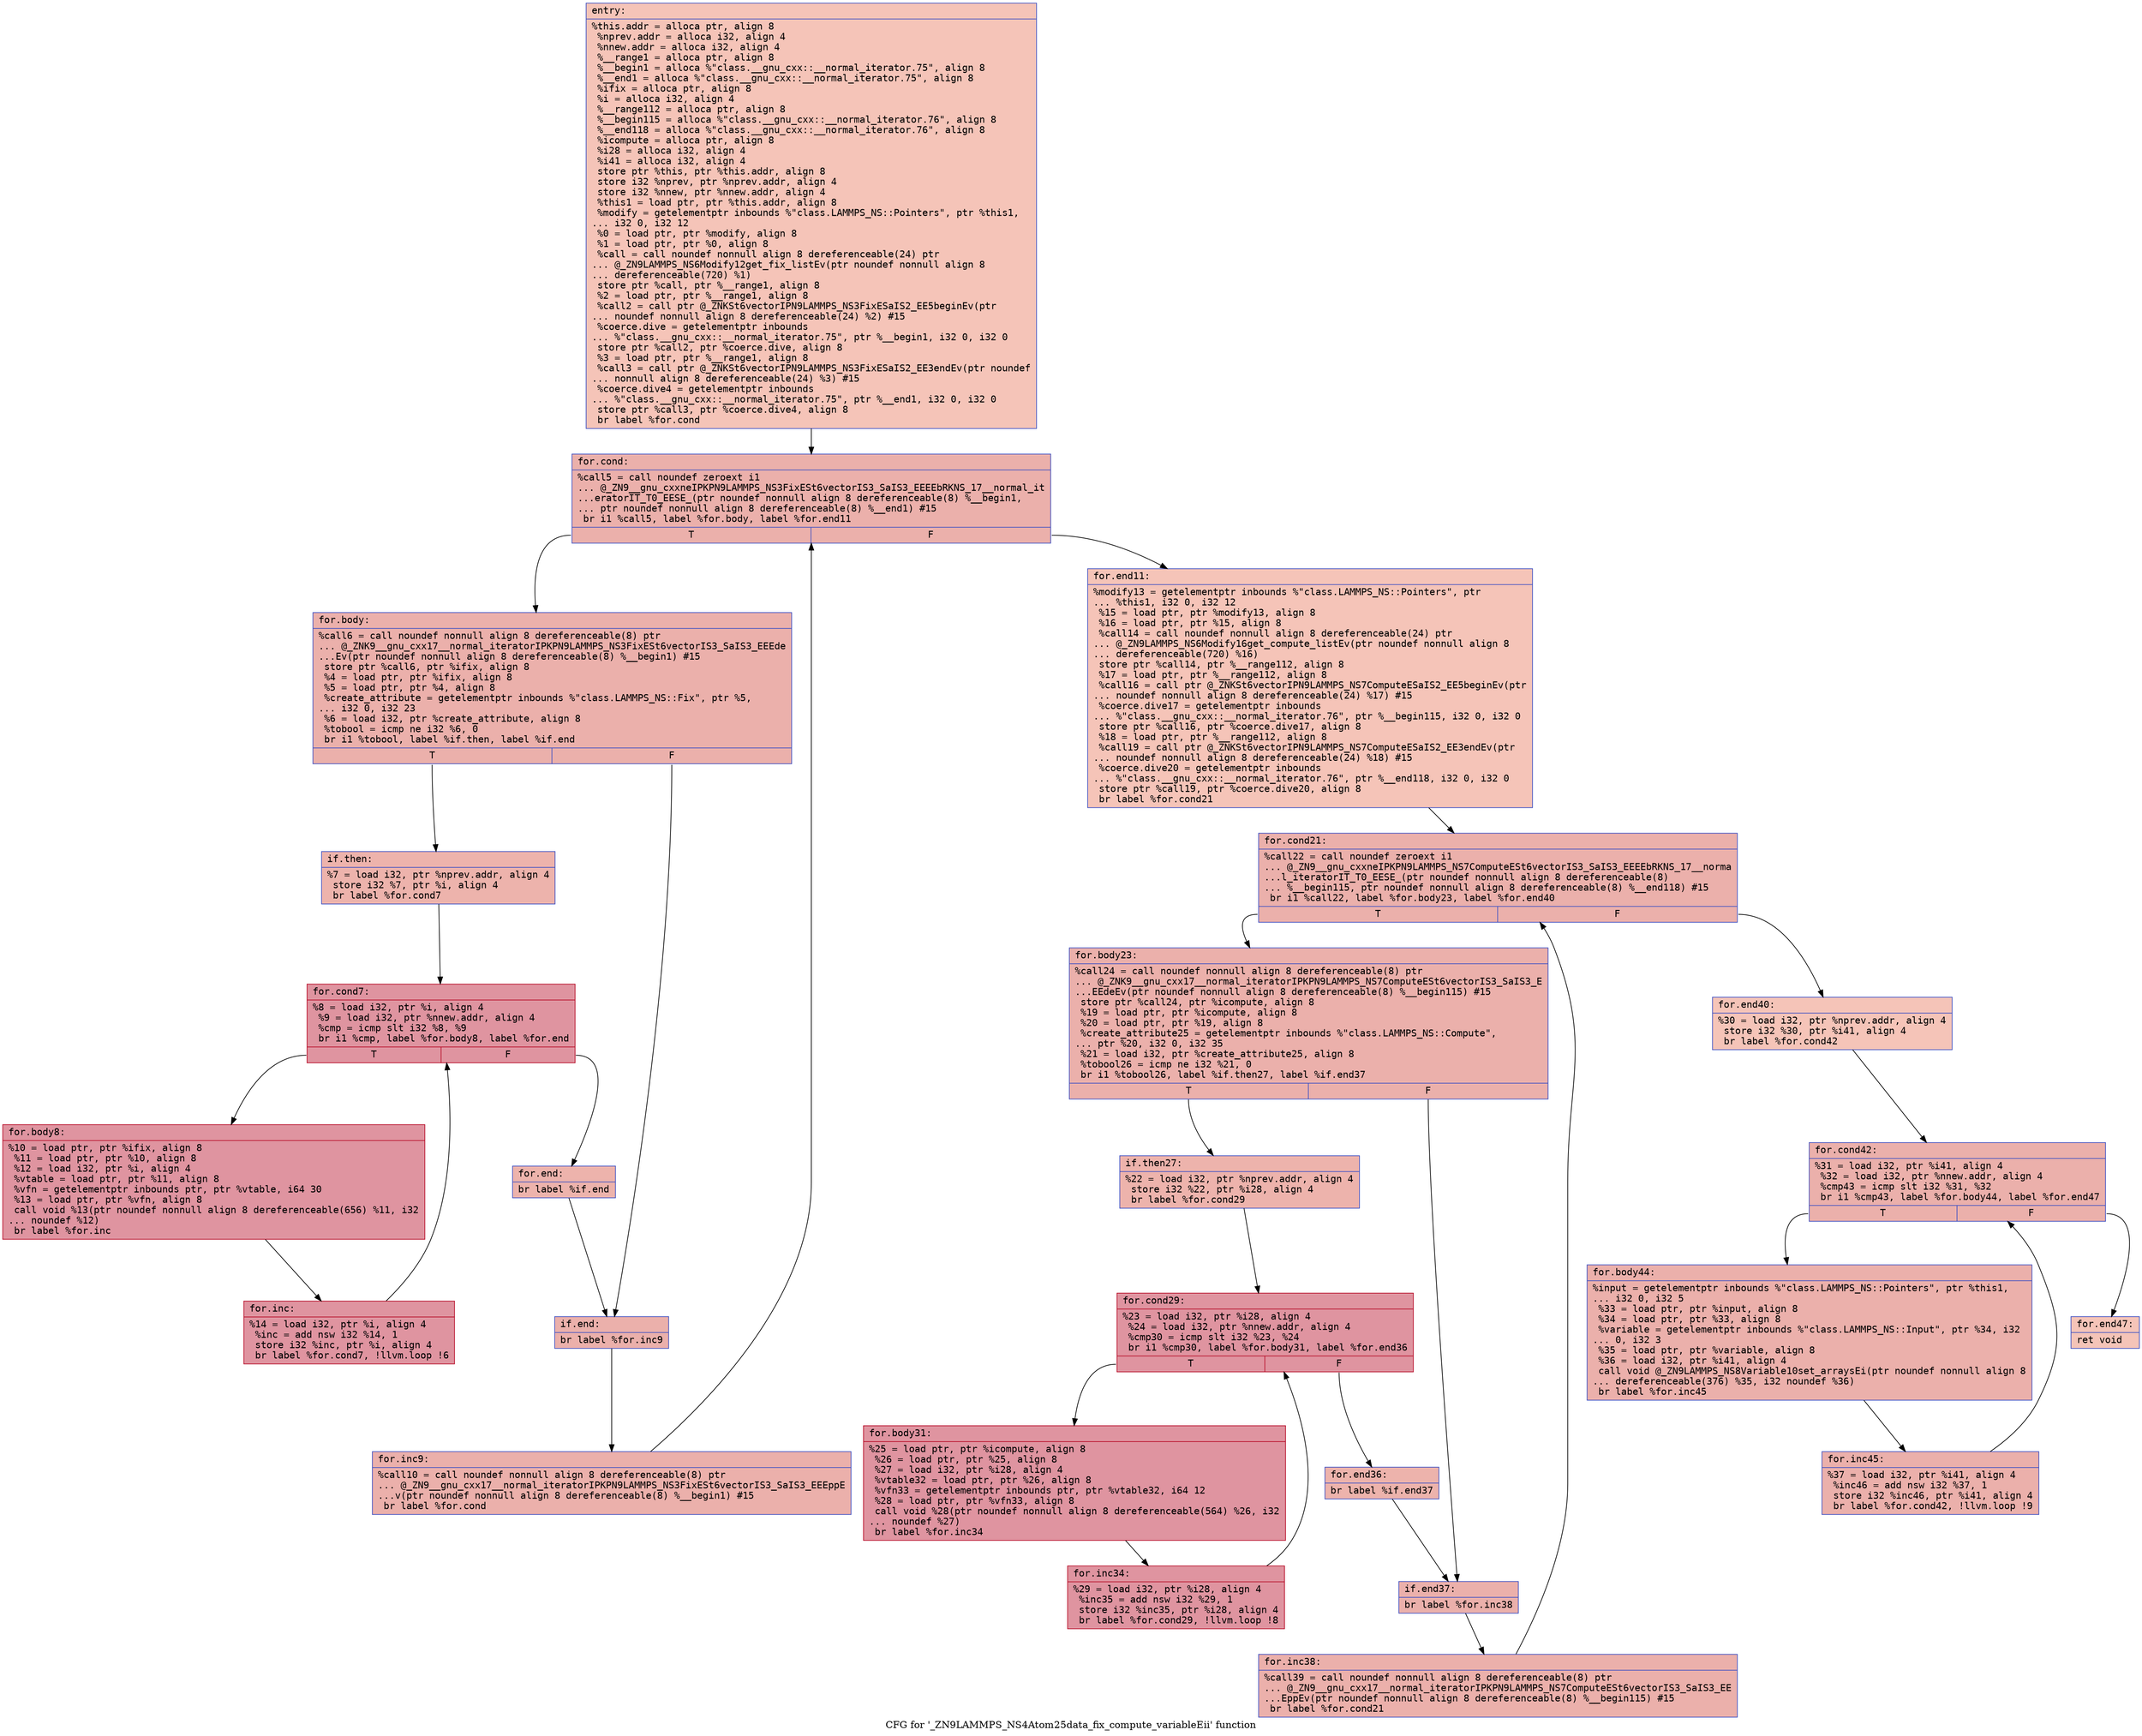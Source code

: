 digraph "CFG for '_ZN9LAMMPS_NS4Atom25data_fix_compute_variableEii' function" {
	label="CFG for '_ZN9LAMMPS_NS4Atom25data_fix_compute_variableEii' function";

	Node0x55aea90353c0 [shape=record,color="#3d50c3ff", style=filled, fillcolor="#e97a5f70" fontname="Courier",label="{entry:\l|  %this.addr = alloca ptr, align 8\l  %nprev.addr = alloca i32, align 4\l  %nnew.addr = alloca i32, align 4\l  %__range1 = alloca ptr, align 8\l  %__begin1 = alloca %\"class.__gnu_cxx::__normal_iterator.75\", align 8\l  %__end1 = alloca %\"class.__gnu_cxx::__normal_iterator.75\", align 8\l  %ifix = alloca ptr, align 8\l  %i = alloca i32, align 4\l  %__range112 = alloca ptr, align 8\l  %__begin115 = alloca %\"class.__gnu_cxx::__normal_iterator.76\", align 8\l  %__end118 = alloca %\"class.__gnu_cxx::__normal_iterator.76\", align 8\l  %icompute = alloca ptr, align 8\l  %i28 = alloca i32, align 4\l  %i41 = alloca i32, align 4\l  store ptr %this, ptr %this.addr, align 8\l  store i32 %nprev, ptr %nprev.addr, align 4\l  store i32 %nnew, ptr %nnew.addr, align 4\l  %this1 = load ptr, ptr %this.addr, align 8\l  %modify = getelementptr inbounds %\"class.LAMMPS_NS::Pointers\", ptr %this1,\l... i32 0, i32 12\l  %0 = load ptr, ptr %modify, align 8\l  %1 = load ptr, ptr %0, align 8\l  %call = call noundef nonnull align 8 dereferenceable(24) ptr\l... @_ZN9LAMMPS_NS6Modify12get_fix_listEv(ptr noundef nonnull align 8\l... dereferenceable(720) %1)\l  store ptr %call, ptr %__range1, align 8\l  %2 = load ptr, ptr %__range1, align 8\l  %call2 = call ptr @_ZNKSt6vectorIPN9LAMMPS_NS3FixESaIS2_EE5beginEv(ptr\l... noundef nonnull align 8 dereferenceable(24) %2) #15\l  %coerce.dive = getelementptr inbounds\l... %\"class.__gnu_cxx::__normal_iterator.75\", ptr %__begin1, i32 0, i32 0\l  store ptr %call2, ptr %coerce.dive, align 8\l  %3 = load ptr, ptr %__range1, align 8\l  %call3 = call ptr @_ZNKSt6vectorIPN9LAMMPS_NS3FixESaIS2_EE3endEv(ptr noundef\l... nonnull align 8 dereferenceable(24) %3) #15\l  %coerce.dive4 = getelementptr inbounds\l... %\"class.__gnu_cxx::__normal_iterator.75\", ptr %__end1, i32 0, i32 0\l  store ptr %call3, ptr %coerce.dive4, align 8\l  br label %for.cond\l}"];
	Node0x55aea90353c0 -> Node0x55aea9037150[tooltip="entry -> for.cond\nProbability 100.00%" ];
	Node0x55aea9037150 [shape=record,color="#3d50c3ff", style=filled, fillcolor="#d24b4070" fontname="Courier",label="{for.cond:\l|  %call5 = call noundef zeroext i1\l... @_ZN9__gnu_cxxneIPKPN9LAMMPS_NS3FixESt6vectorIS3_SaIS3_EEEEbRKNS_17__normal_it\l...eratorIT_T0_EESE_(ptr noundef nonnull align 8 dereferenceable(8) %__begin1,\l... ptr noundef nonnull align 8 dereferenceable(8) %__end1) #15\l  br i1 %call5, label %for.body, label %for.end11\l|{<s0>T|<s1>F}}"];
	Node0x55aea9037150:s0 -> Node0x55aea9037570[tooltip="for.cond -> for.body\nProbability 96.88%" ];
	Node0x55aea9037150:s1 -> Node0x55aea9037650[tooltip="for.cond -> for.end11\nProbability 3.12%" ];
	Node0x55aea9037570 [shape=record,color="#3d50c3ff", style=filled, fillcolor="#d24b4070" fontname="Courier",label="{for.body:\l|  %call6 = call noundef nonnull align 8 dereferenceable(8) ptr\l... @_ZNK9__gnu_cxx17__normal_iteratorIPKPN9LAMMPS_NS3FixESt6vectorIS3_SaIS3_EEEde\l...Ev(ptr noundef nonnull align 8 dereferenceable(8) %__begin1) #15\l  store ptr %call6, ptr %ifix, align 8\l  %4 = load ptr, ptr %ifix, align 8\l  %5 = load ptr, ptr %4, align 8\l  %create_attribute = getelementptr inbounds %\"class.LAMMPS_NS::Fix\", ptr %5,\l... i32 0, i32 23\l  %6 = load i32, ptr %create_attribute, align 8\l  %tobool = icmp ne i32 %6, 0\l  br i1 %tobool, label %if.then, label %if.end\l|{<s0>T|<s1>F}}"];
	Node0x55aea9037570:s0 -> Node0x55aea9037e80[tooltip="for.body -> if.then\nProbability 62.50%" ];
	Node0x55aea9037570:s1 -> Node0x55aea9037ef0[tooltip="for.body -> if.end\nProbability 37.50%" ];
	Node0x55aea9037e80 [shape=record,color="#3d50c3ff", style=filled, fillcolor="#d6524470" fontname="Courier",label="{if.then:\l|  %7 = load i32, ptr %nprev.addr, align 4\l  store i32 %7, ptr %i, align 4\l  br label %for.cond7\l}"];
	Node0x55aea9037e80 -> Node0x55aea9038190[tooltip="if.then -> for.cond7\nProbability 100.00%" ];
	Node0x55aea9038190 [shape=record,color="#b70d28ff", style=filled, fillcolor="#b70d2870" fontname="Courier",label="{for.cond7:\l|  %8 = load i32, ptr %i, align 4\l  %9 = load i32, ptr %nnew.addr, align 4\l  %cmp = icmp slt i32 %8, %9\l  br i1 %cmp, label %for.body8, label %for.end\l|{<s0>T|<s1>F}}"];
	Node0x55aea9038190:s0 -> Node0x55aea9038390[tooltip="for.cond7 -> for.body8\nProbability 96.88%" ];
	Node0x55aea9038190:s1 -> Node0x55aea90383e0[tooltip="for.cond7 -> for.end\nProbability 3.12%" ];
	Node0x55aea9038390 [shape=record,color="#b70d28ff", style=filled, fillcolor="#b70d2870" fontname="Courier",label="{for.body8:\l|  %10 = load ptr, ptr %ifix, align 8\l  %11 = load ptr, ptr %10, align 8\l  %12 = load i32, ptr %i, align 4\l  %vtable = load ptr, ptr %11, align 8\l  %vfn = getelementptr inbounds ptr, ptr %vtable, i64 30\l  %13 = load ptr, ptr %vfn, align 8\l  call void %13(ptr noundef nonnull align 8 dereferenceable(656) %11, i32\l... noundef %12)\l  br label %for.inc\l}"];
	Node0x55aea9038390 -> Node0x55aea9038a10[tooltip="for.body8 -> for.inc\nProbability 100.00%" ];
	Node0x55aea9038a10 [shape=record,color="#b70d28ff", style=filled, fillcolor="#b70d2870" fontname="Courier",label="{for.inc:\l|  %14 = load i32, ptr %i, align 4\l  %inc = add nsw i32 %14, 1\l  store i32 %inc, ptr %i, align 4\l  br label %for.cond7, !llvm.loop !6\l}"];
	Node0x55aea9038a10 -> Node0x55aea9038190[tooltip="for.inc -> for.cond7\nProbability 100.00%" ];
	Node0x55aea90383e0 [shape=record,color="#3d50c3ff", style=filled, fillcolor="#d6524470" fontname="Courier",label="{for.end:\l|  br label %if.end\l}"];
	Node0x55aea90383e0 -> Node0x55aea9037ef0[tooltip="for.end -> if.end\nProbability 100.00%" ];
	Node0x55aea9037ef0 [shape=record,color="#3d50c3ff", style=filled, fillcolor="#d24b4070" fontname="Courier",label="{if.end:\l|  br label %for.inc9\l}"];
	Node0x55aea9037ef0 -> Node0x55aea9038ed0[tooltip="if.end -> for.inc9\nProbability 100.00%" ];
	Node0x55aea9038ed0 [shape=record,color="#3d50c3ff", style=filled, fillcolor="#d24b4070" fontname="Courier",label="{for.inc9:\l|  %call10 = call noundef nonnull align 8 dereferenceable(8) ptr\l... @_ZN9__gnu_cxx17__normal_iteratorIPKPN9LAMMPS_NS3FixESt6vectorIS3_SaIS3_EEEppE\l...v(ptr noundef nonnull align 8 dereferenceable(8) %__begin1) #15\l  br label %for.cond\l}"];
	Node0x55aea9038ed0 -> Node0x55aea9037150[tooltip="for.inc9 -> for.cond\nProbability 100.00%" ];
	Node0x55aea9037650 [shape=record,color="#3d50c3ff", style=filled, fillcolor="#e97a5f70" fontname="Courier",label="{for.end11:\l|  %modify13 = getelementptr inbounds %\"class.LAMMPS_NS::Pointers\", ptr\l... %this1, i32 0, i32 12\l  %15 = load ptr, ptr %modify13, align 8\l  %16 = load ptr, ptr %15, align 8\l  %call14 = call noundef nonnull align 8 dereferenceable(24) ptr\l... @_ZN9LAMMPS_NS6Modify16get_compute_listEv(ptr noundef nonnull align 8\l... dereferenceable(720) %16)\l  store ptr %call14, ptr %__range112, align 8\l  %17 = load ptr, ptr %__range112, align 8\l  %call16 = call ptr @_ZNKSt6vectorIPN9LAMMPS_NS7ComputeESaIS2_EE5beginEv(ptr\l... noundef nonnull align 8 dereferenceable(24) %17) #15\l  %coerce.dive17 = getelementptr inbounds\l... %\"class.__gnu_cxx::__normal_iterator.76\", ptr %__begin115, i32 0, i32 0\l  store ptr %call16, ptr %coerce.dive17, align 8\l  %18 = load ptr, ptr %__range112, align 8\l  %call19 = call ptr @_ZNKSt6vectorIPN9LAMMPS_NS7ComputeESaIS2_EE3endEv(ptr\l... noundef nonnull align 8 dereferenceable(24) %18) #15\l  %coerce.dive20 = getelementptr inbounds\l... %\"class.__gnu_cxx::__normal_iterator.76\", ptr %__end118, i32 0, i32 0\l  store ptr %call19, ptr %coerce.dive20, align 8\l  br label %for.cond21\l}"];
	Node0x55aea9037650 -> Node0x55aea9036f20[tooltip="for.end11 -> for.cond21\nProbability 100.00%" ];
	Node0x55aea9036f20 [shape=record,color="#3d50c3ff", style=filled, fillcolor="#d24b4070" fontname="Courier",label="{for.cond21:\l|  %call22 = call noundef zeroext i1\l... @_ZN9__gnu_cxxneIPKPN9LAMMPS_NS7ComputeESt6vectorIS3_SaIS3_EEEEbRKNS_17__norma\l...l_iteratorIT_T0_EESE_(ptr noundef nonnull align 8 dereferenceable(8)\l... %__begin115, ptr noundef nonnull align 8 dereferenceable(8) %__end118) #15\l  br i1 %call22, label %for.body23, label %for.end40\l|{<s0>T|<s1>F}}"];
	Node0x55aea9036f20:s0 -> Node0x55aea903a600[tooltip="for.cond21 -> for.body23\nProbability 96.88%" ];
	Node0x55aea9036f20:s1 -> Node0x55aea903a6e0[tooltip="for.cond21 -> for.end40\nProbability 3.12%" ];
	Node0x55aea903a600 [shape=record,color="#3d50c3ff", style=filled, fillcolor="#d24b4070" fontname="Courier",label="{for.body23:\l|  %call24 = call noundef nonnull align 8 dereferenceable(8) ptr\l... @_ZNK9__gnu_cxx17__normal_iteratorIPKPN9LAMMPS_NS7ComputeESt6vectorIS3_SaIS3_E\l...EEdeEv(ptr noundef nonnull align 8 dereferenceable(8) %__begin115) #15\l  store ptr %call24, ptr %icompute, align 8\l  %19 = load ptr, ptr %icompute, align 8\l  %20 = load ptr, ptr %19, align 8\l  %create_attribute25 = getelementptr inbounds %\"class.LAMMPS_NS::Compute\",\l... ptr %20, i32 0, i32 35\l  %21 = load i32, ptr %create_attribute25, align 8\l  %tobool26 = icmp ne i32 %21, 0\l  br i1 %tobool26, label %if.then27, label %if.end37\l|{<s0>T|<s1>F}}"];
	Node0x55aea903a600:s0 -> Node0x55aea903aef0[tooltip="for.body23 -> if.then27\nProbability 62.50%" ];
	Node0x55aea903a600:s1 -> Node0x55aea903af40[tooltip="for.body23 -> if.end37\nProbability 37.50%" ];
	Node0x55aea903aef0 [shape=record,color="#3d50c3ff", style=filled, fillcolor="#d6524470" fontname="Courier",label="{if.then27:\l|  %22 = load i32, ptr %nprev.addr, align 4\l  store i32 %22, ptr %i28, align 4\l  br label %for.cond29\l}"];
	Node0x55aea903aef0 -> Node0x55aea903b1f0[tooltip="if.then27 -> for.cond29\nProbability 100.00%" ];
	Node0x55aea903b1f0 [shape=record,color="#b70d28ff", style=filled, fillcolor="#b70d2870" fontname="Courier",label="{for.cond29:\l|  %23 = load i32, ptr %i28, align 4\l  %24 = load i32, ptr %nnew.addr, align 4\l  %cmp30 = icmp slt i32 %23, %24\l  br i1 %cmp30, label %for.body31, label %for.end36\l|{<s0>T|<s1>F}}"];
	Node0x55aea903b1f0:s0 -> Node0x55aea903b3f0[tooltip="for.cond29 -> for.body31\nProbability 96.88%" ];
	Node0x55aea903b1f0:s1 -> Node0x55aea903b470[tooltip="for.cond29 -> for.end36\nProbability 3.12%" ];
	Node0x55aea903b3f0 [shape=record,color="#b70d28ff", style=filled, fillcolor="#b70d2870" fontname="Courier",label="{for.body31:\l|  %25 = load ptr, ptr %icompute, align 8\l  %26 = load ptr, ptr %25, align 8\l  %27 = load i32, ptr %i28, align 4\l  %vtable32 = load ptr, ptr %26, align 8\l  %vfn33 = getelementptr inbounds ptr, ptr %vtable32, i64 12\l  %28 = load ptr, ptr %vfn33, align 8\l  call void %28(ptr noundef nonnull align 8 dereferenceable(564) %26, i32\l... noundef %27)\l  br label %for.inc34\l}"];
	Node0x55aea903b3f0 -> Node0x55aea903bac0[tooltip="for.body31 -> for.inc34\nProbability 100.00%" ];
	Node0x55aea903bac0 [shape=record,color="#b70d28ff", style=filled, fillcolor="#b70d2870" fontname="Courier",label="{for.inc34:\l|  %29 = load i32, ptr %i28, align 4\l  %inc35 = add nsw i32 %29, 1\l  store i32 %inc35, ptr %i28, align 4\l  br label %for.cond29, !llvm.loop !8\l}"];
	Node0x55aea903bac0 -> Node0x55aea903b1f0[tooltip="for.inc34 -> for.cond29\nProbability 100.00%" ];
	Node0x55aea903b470 [shape=record,color="#3d50c3ff", style=filled, fillcolor="#d6524470" fontname="Courier",label="{for.end36:\l|  br label %if.end37\l}"];
	Node0x55aea903b470 -> Node0x55aea903af40[tooltip="for.end36 -> if.end37\nProbability 100.00%" ];
	Node0x55aea903af40 [shape=record,color="#3d50c3ff", style=filled, fillcolor="#d24b4070" fontname="Courier",label="{if.end37:\l|  br label %for.inc38\l}"];
	Node0x55aea903af40 -> Node0x55aea903bfb0[tooltip="if.end37 -> for.inc38\nProbability 100.00%" ];
	Node0x55aea903bfb0 [shape=record,color="#3d50c3ff", style=filled, fillcolor="#d24b4070" fontname="Courier",label="{for.inc38:\l|  %call39 = call noundef nonnull align 8 dereferenceable(8) ptr\l... @_ZN9__gnu_cxx17__normal_iteratorIPKPN9LAMMPS_NS7ComputeESt6vectorIS3_SaIS3_EE\l...EppEv(ptr noundef nonnull align 8 dereferenceable(8) %__begin115) #15\l  br label %for.cond21\l}"];
	Node0x55aea903bfb0 -> Node0x55aea9036f20[tooltip="for.inc38 -> for.cond21\nProbability 100.00%" ];
	Node0x55aea903a6e0 [shape=record,color="#3d50c3ff", style=filled, fillcolor="#e97a5f70" fontname="Courier",label="{for.end40:\l|  %30 = load i32, ptr %nprev.addr, align 4\l  store i32 %30, ptr %i41, align 4\l  br label %for.cond42\l}"];
	Node0x55aea903a6e0 -> Node0x55aea903c3c0[tooltip="for.end40 -> for.cond42\nProbability 100.00%" ];
	Node0x55aea903c3c0 [shape=record,color="#3d50c3ff", style=filled, fillcolor="#d24b4070" fontname="Courier",label="{for.cond42:\l|  %31 = load i32, ptr %i41, align 4\l  %32 = load i32, ptr %nnew.addr, align 4\l  %cmp43 = icmp slt i32 %31, %32\l  br i1 %cmp43, label %for.body44, label %for.end47\l|{<s0>T|<s1>F}}"];
	Node0x55aea903c3c0:s0 -> Node0x55aea903c660[tooltip="for.cond42 -> for.body44\nProbability 96.88%" ];
	Node0x55aea903c3c0:s1 -> Node0x55aea903c6e0[tooltip="for.cond42 -> for.end47\nProbability 3.12%" ];
	Node0x55aea903c660 [shape=record,color="#3d50c3ff", style=filled, fillcolor="#d24b4070" fontname="Courier",label="{for.body44:\l|  %input = getelementptr inbounds %\"class.LAMMPS_NS::Pointers\", ptr %this1,\l... i32 0, i32 5\l  %33 = load ptr, ptr %input, align 8\l  %34 = load ptr, ptr %33, align 8\l  %variable = getelementptr inbounds %\"class.LAMMPS_NS::Input\", ptr %34, i32\l... 0, i32 3\l  %35 = load ptr, ptr %variable, align 8\l  %36 = load i32, ptr %i41, align 4\l  call void @_ZN9LAMMPS_NS8Variable10set_arraysEi(ptr noundef nonnull align 8\l... dereferenceable(376) %35, i32 noundef %36)\l  br label %for.inc45\l}"];
	Node0x55aea903c660 -> Node0x55aea903ce70[tooltip="for.body44 -> for.inc45\nProbability 100.00%" ];
	Node0x55aea903ce70 [shape=record,color="#3d50c3ff", style=filled, fillcolor="#d24b4070" fontname="Courier",label="{for.inc45:\l|  %37 = load i32, ptr %i41, align 4\l  %inc46 = add nsw i32 %37, 1\l  store i32 %inc46, ptr %i41, align 4\l  br label %for.cond42, !llvm.loop !9\l}"];
	Node0x55aea903ce70 -> Node0x55aea903c3c0[tooltip="for.inc45 -> for.cond42\nProbability 100.00%" ];
	Node0x55aea903c6e0 [shape=record,color="#3d50c3ff", style=filled, fillcolor="#e97a5f70" fontname="Courier",label="{for.end47:\l|  ret void\l}"];
}
